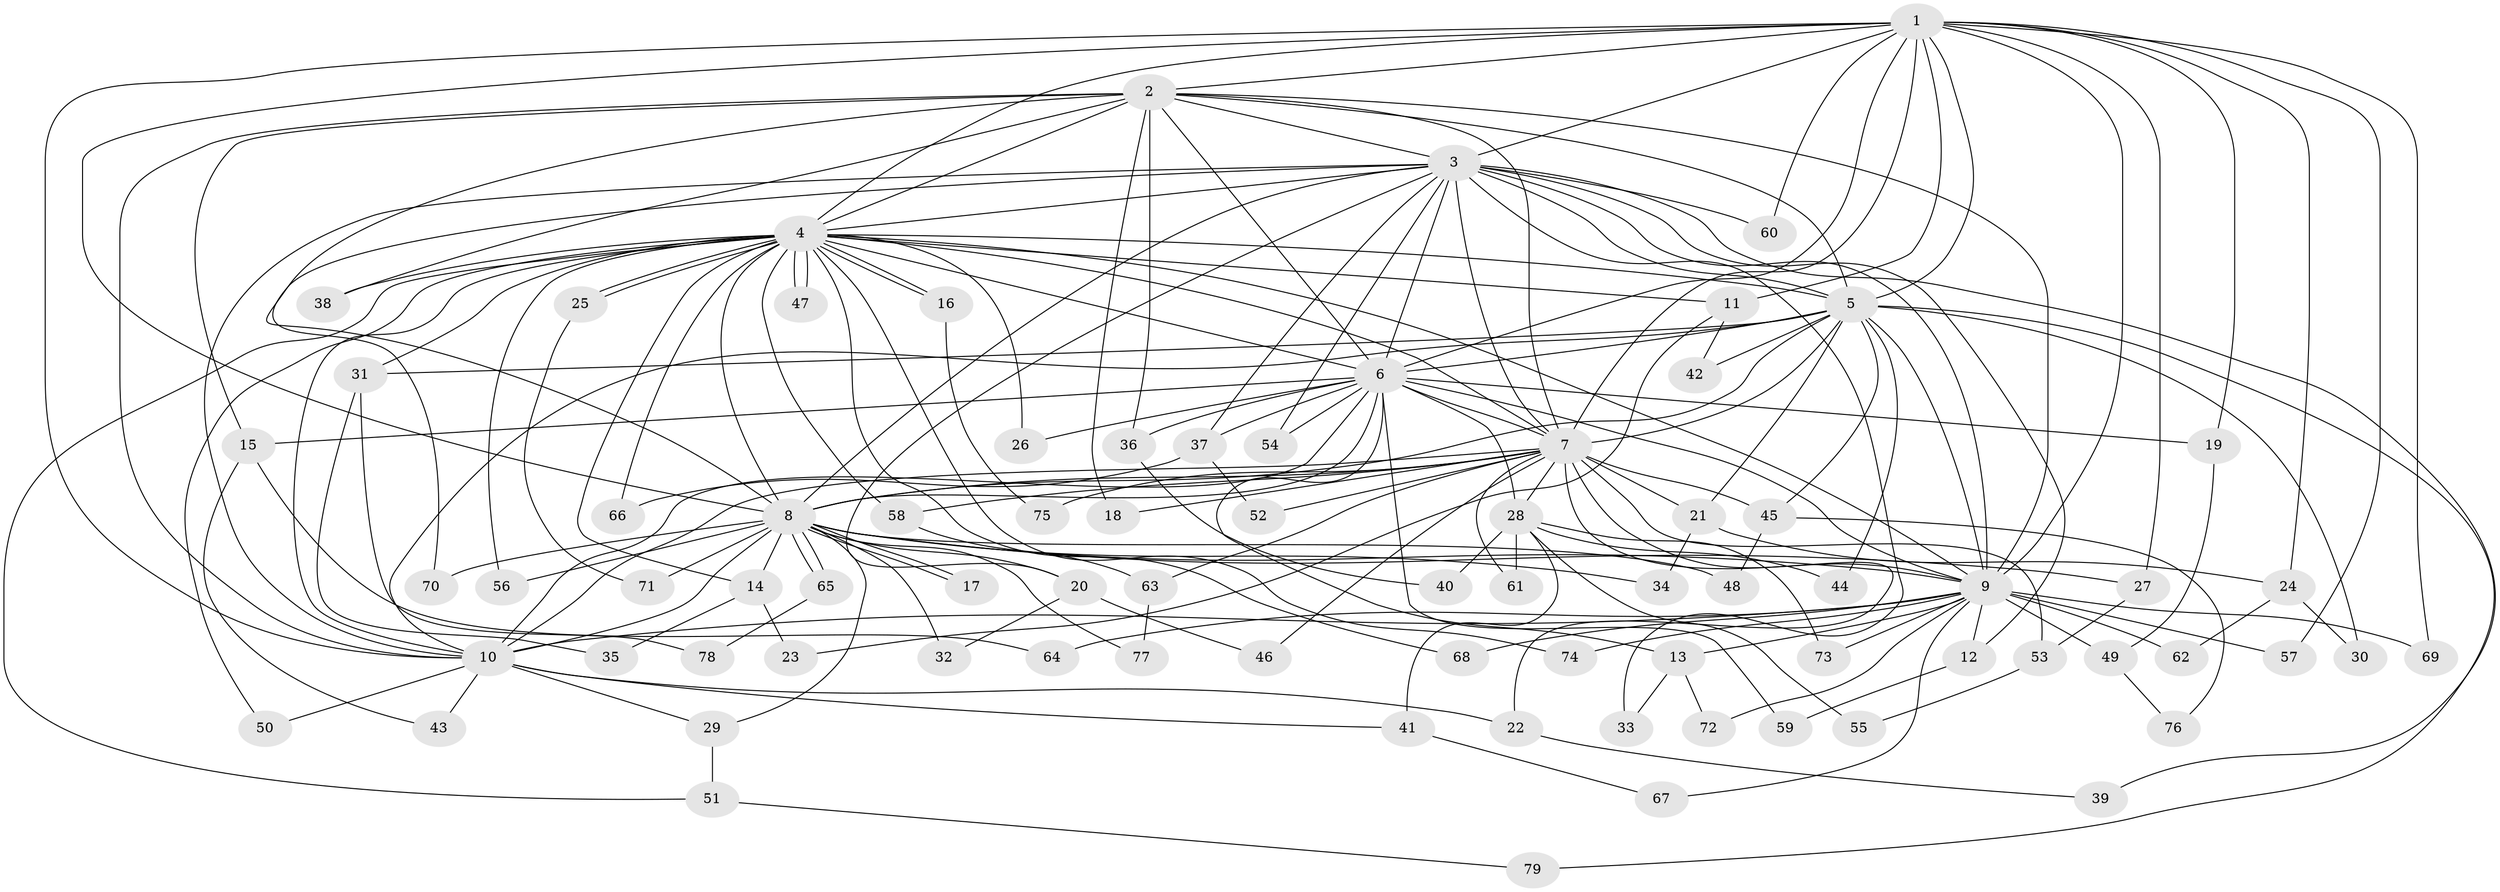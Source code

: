 // coarse degree distribution, {7: 0.03225806451612903, 24: 0.03225806451612903, 17: 0.03225806451612903, 13: 0.03225806451612903, 8: 0.03225806451612903, 2: 0.41935483870967744, 4: 0.0967741935483871, 3: 0.22580645161290322, 6: 0.03225806451612903, 1: 0.06451612903225806}
// Generated by graph-tools (version 1.1) at 2025/17/03/04/25 18:17:51]
// undirected, 79 vertices, 183 edges
graph export_dot {
graph [start="1"]
  node [color=gray90,style=filled];
  1;
  2;
  3;
  4;
  5;
  6;
  7;
  8;
  9;
  10;
  11;
  12;
  13;
  14;
  15;
  16;
  17;
  18;
  19;
  20;
  21;
  22;
  23;
  24;
  25;
  26;
  27;
  28;
  29;
  30;
  31;
  32;
  33;
  34;
  35;
  36;
  37;
  38;
  39;
  40;
  41;
  42;
  43;
  44;
  45;
  46;
  47;
  48;
  49;
  50;
  51;
  52;
  53;
  54;
  55;
  56;
  57;
  58;
  59;
  60;
  61;
  62;
  63;
  64;
  65;
  66;
  67;
  68;
  69;
  70;
  71;
  72;
  73;
  74;
  75;
  76;
  77;
  78;
  79;
  1 -- 2;
  1 -- 3;
  1 -- 4;
  1 -- 5;
  1 -- 6;
  1 -- 7;
  1 -- 8;
  1 -- 9;
  1 -- 10;
  1 -- 11;
  1 -- 19;
  1 -- 24;
  1 -- 27;
  1 -- 57;
  1 -- 60;
  1 -- 69;
  2 -- 3;
  2 -- 4;
  2 -- 5;
  2 -- 6;
  2 -- 7;
  2 -- 8;
  2 -- 9;
  2 -- 10;
  2 -- 15;
  2 -- 18;
  2 -- 36;
  2 -- 38;
  3 -- 4;
  3 -- 5;
  3 -- 6;
  3 -- 7;
  3 -- 8;
  3 -- 9;
  3 -- 10;
  3 -- 12;
  3 -- 20;
  3 -- 33;
  3 -- 37;
  3 -- 39;
  3 -- 54;
  3 -- 60;
  3 -- 70;
  4 -- 5;
  4 -- 6;
  4 -- 7;
  4 -- 8;
  4 -- 9;
  4 -- 10;
  4 -- 11;
  4 -- 14;
  4 -- 16;
  4 -- 16;
  4 -- 25;
  4 -- 25;
  4 -- 26;
  4 -- 31;
  4 -- 38;
  4 -- 47;
  4 -- 47;
  4 -- 50;
  4 -- 51;
  4 -- 56;
  4 -- 58;
  4 -- 66;
  4 -- 68;
  4 -- 74;
  5 -- 6;
  5 -- 7;
  5 -- 8;
  5 -- 9;
  5 -- 10;
  5 -- 21;
  5 -- 30;
  5 -- 31;
  5 -- 42;
  5 -- 44;
  5 -- 45;
  5 -- 79;
  6 -- 7;
  6 -- 8;
  6 -- 9;
  6 -- 10;
  6 -- 13;
  6 -- 15;
  6 -- 19;
  6 -- 26;
  6 -- 28;
  6 -- 36;
  6 -- 37;
  6 -- 54;
  6 -- 59;
  7 -- 8;
  7 -- 9;
  7 -- 10;
  7 -- 18;
  7 -- 21;
  7 -- 22;
  7 -- 28;
  7 -- 45;
  7 -- 46;
  7 -- 52;
  7 -- 53;
  7 -- 58;
  7 -- 61;
  7 -- 63;
  7 -- 75;
  8 -- 9;
  8 -- 10;
  8 -- 14;
  8 -- 17;
  8 -- 17;
  8 -- 20;
  8 -- 27;
  8 -- 29;
  8 -- 32;
  8 -- 34;
  8 -- 48;
  8 -- 56;
  8 -- 65;
  8 -- 65;
  8 -- 70;
  8 -- 71;
  8 -- 77;
  9 -- 10;
  9 -- 12;
  9 -- 13;
  9 -- 49;
  9 -- 57;
  9 -- 62;
  9 -- 64;
  9 -- 67;
  9 -- 68;
  9 -- 69;
  9 -- 72;
  9 -- 73;
  9 -- 74;
  10 -- 22;
  10 -- 29;
  10 -- 41;
  10 -- 43;
  10 -- 50;
  11 -- 23;
  11 -- 42;
  12 -- 59;
  13 -- 33;
  13 -- 72;
  14 -- 23;
  14 -- 35;
  15 -- 43;
  15 -- 64;
  16 -- 75;
  19 -- 49;
  20 -- 32;
  20 -- 46;
  21 -- 24;
  21 -- 34;
  22 -- 39;
  24 -- 30;
  24 -- 62;
  25 -- 71;
  27 -- 53;
  28 -- 40;
  28 -- 41;
  28 -- 44;
  28 -- 55;
  28 -- 61;
  28 -- 73;
  29 -- 51;
  31 -- 35;
  31 -- 78;
  36 -- 40;
  37 -- 52;
  37 -- 66;
  41 -- 67;
  45 -- 48;
  45 -- 76;
  49 -- 76;
  51 -- 79;
  53 -- 55;
  58 -- 63;
  63 -- 77;
  65 -- 78;
}
